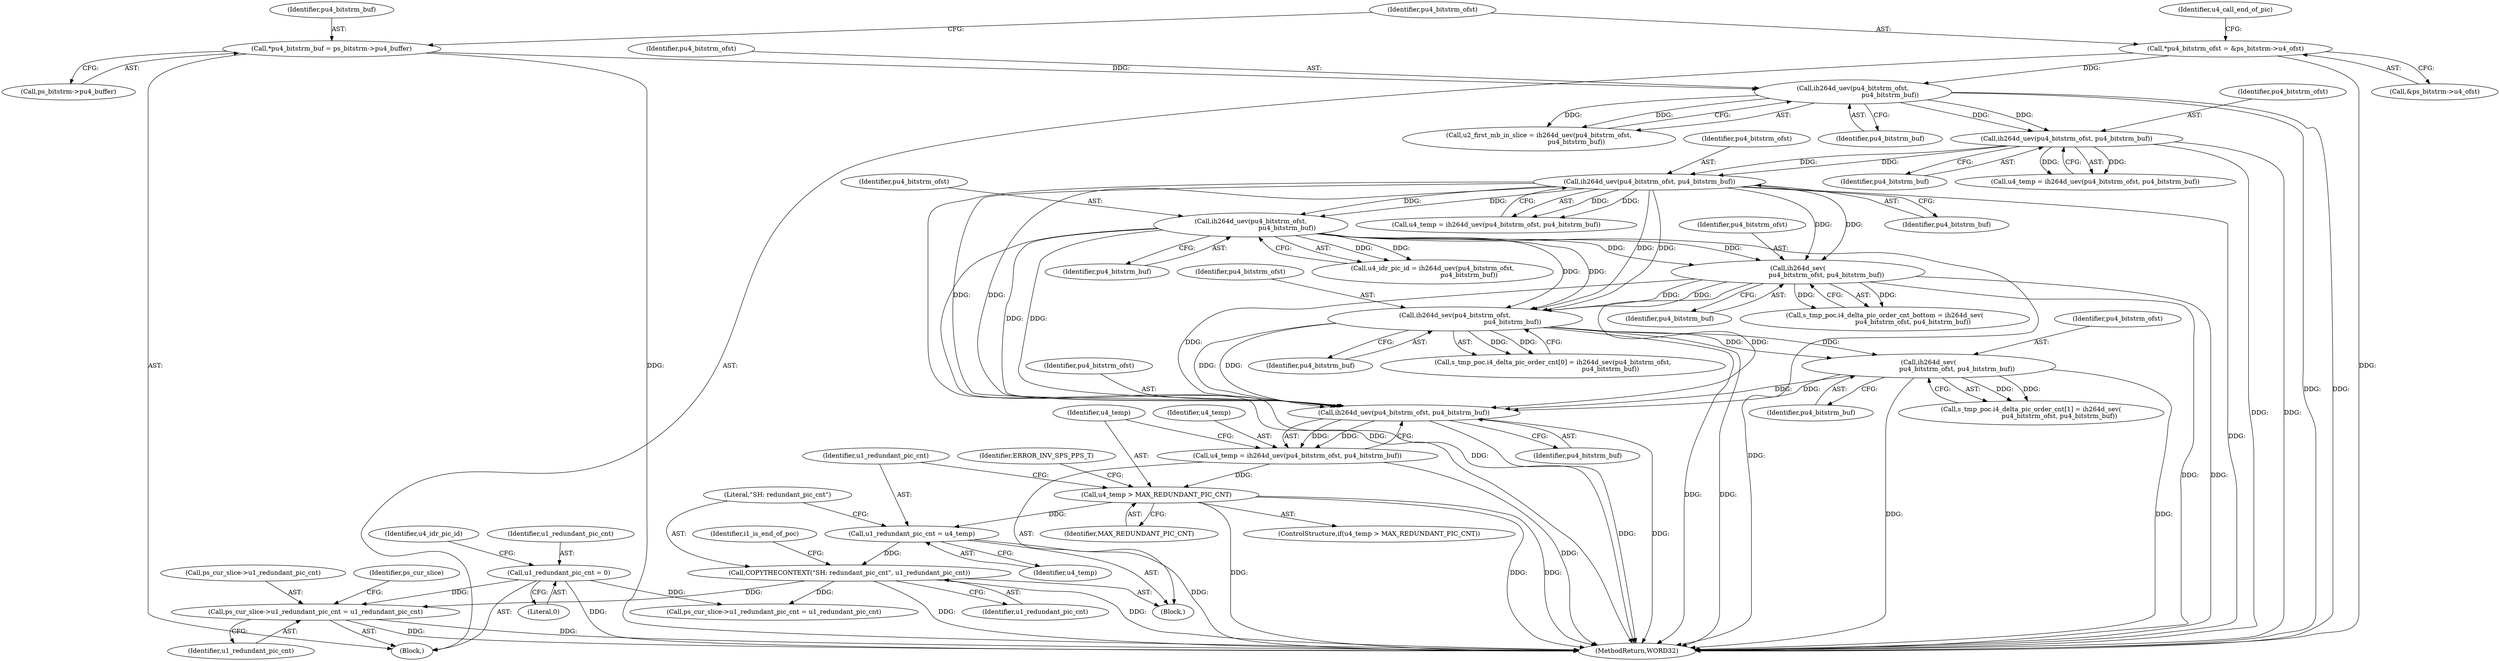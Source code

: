 digraph "0_Android_9a00f562a612d56e7b2b989d168647db900ba6cf_0@pointer" {
"1001488" [label="(Call,ps_cur_slice->u1_redundant_pic_cnt = u1_redundant_pic_cnt)"];
"1000730" [label="(Call,COPYTHECONTEXT(\"SH: redundant_pic_cnt\", u1_redundant_pic_cnt))"];
"1000727" [label="(Call,u1_redundant_pic_cnt = u4_temp)"];
"1000722" [label="(Call,u4_temp > MAX_REDUNDANT_PIC_CNT)"];
"1000716" [label="(Call,u4_temp = ih264d_uev(pu4_bitstrm_ofst, pu4_bitstrm_buf))"];
"1000718" [label="(Call,ih264d_uev(pu4_bitstrm_ofst, pu4_bitstrm_buf))"];
"1000677" [label="(Call,ih264d_sev(pu4_bitstrm_ofst,\n                                                         pu4_bitstrm_buf))"];
"1000639" [label="(Call,ih264d_sev(\n                            pu4_bitstrm_ofst, pu4_bitstrm_buf))"];
"1000555" [label="(Call,ih264d_uev(pu4_bitstrm_ofst,\n                                    pu4_bitstrm_buf))"];
"1000418" [label="(Call,ih264d_uev(pu4_bitstrm_ofst, pu4_bitstrm_buf))"];
"1000277" [label="(Call,ih264d_uev(pu4_bitstrm_ofst, pu4_bitstrm_buf))"];
"1000237" [label="(Call,ih264d_uev(pu4_bitstrm_ofst,\n                                     pu4_bitstrm_buf))"];
"1000209" [label="(Call,*pu4_bitstrm_ofst = &ps_bitstrm->u4_ofst)"];
"1000203" [label="(Call,*pu4_bitstrm_buf = ps_bitstrm->pu4_buffer)"];
"1000701" [label="(Call,ih264d_sev(\n                            pu4_bitstrm_ofst, pu4_bitstrm_buf))"];
"1000191" [label="(Call,u1_redundant_pic_cnt = 0)"];
"1000639" [label="(Call,ih264d_sev(\n                            pu4_bitstrm_ofst, pu4_bitstrm_buf))"];
"1000193" [label="(Literal,0)"];
"1000555" [label="(Call,ih264d_uev(pu4_bitstrm_ofst,\n                                    pu4_bitstrm_buf))"];
"1000204" [label="(Identifier,pu4_bitstrm_buf)"];
"1000719" [label="(Identifier,pu4_bitstrm_ofst)"];
"1000278" [label="(Identifier,pu4_bitstrm_ofst)"];
"1000729" [label="(Identifier,u4_temp)"];
"1000277" [label="(Call,ih264d_uev(pu4_bitstrm_ofst, pu4_bitstrm_buf))"];
"1000211" [label="(Call,&ps_bitstrm->u4_ofst)"];
"1000677" [label="(Call,ih264d_sev(pu4_bitstrm_ofst,\n                                                         pu4_bitstrm_buf))"];
"1000701" [label="(Call,ih264d_sev(\n                            pu4_bitstrm_ofst, pu4_bitstrm_buf))"];
"1000641" [label="(Identifier,pu4_bitstrm_buf)"];
"1000418" [label="(Call,ih264d_uev(pu4_bitstrm_ofst, pu4_bitstrm_buf))"];
"1000640" [label="(Identifier,pu4_bitstrm_ofst)"];
"1000557" [label="(Identifier,pu4_bitstrm_buf)"];
"1000556" [label="(Identifier,pu4_bitstrm_ofst)"];
"1000703" [label="(Identifier,pu4_bitstrm_buf)"];
"1001492" [label="(Identifier,u1_redundant_pic_cnt)"];
"1000732" [label="(Identifier,u1_redundant_pic_cnt)"];
"1000721" [label="(ControlStructure,if(u4_temp > MAX_REDUNDANT_PIC_CNT))"];
"1000720" [label="(Identifier,pu4_bitstrm_buf)"];
"1002568" [label="(MethodReturn,WORD32)"];
"1000726" [label="(Identifier,ERROR_INV_SPS_PPS_T)"];
"1000239" [label="(Identifier,pu4_bitstrm_buf)"];
"1000671" [label="(Call,s_tmp_poc.i4_delta_pic_order_cnt[0] = ih264d_sev(pu4_bitstrm_ofst,\n                                                         pu4_bitstrm_buf))"];
"1000717" [label="(Identifier,u4_temp)"];
"1000716" [label="(Call,u4_temp = ih264d_uev(pu4_bitstrm_ofst, pu4_bitstrm_buf))"];
"1000941" [label="(Call,ps_cur_slice->u1_redundant_pic_cnt = u1_redundant_pic_cnt)"];
"1000718" [label="(Call,ih264d_uev(pu4_bitstrm_ofst, pu4_bitstrm_buf))"];
"1000553" [label="(Call,u4_idr_pic_id = ih264d_uev(pu4_bitstrm_ofst,\n                                    pu4_bitstrm_buf))"];
"1000724" [label="(Identifier,MAX_REDUNDANT_PIC_CNT)"];
"1000734" [label="(Identifier,i1_is_end_of_poc)"];
"1000678" [label="(Identifier,pu4_bitstrm_ofst)"];
"1000235" [label="(Call,u2_first_mb_in_slice = ih264d_uev(pu4_bitstrm_ofst,\n                                     pu4_bitstrm_buf))"];
"1000238" [label="(Identifier,pu4_bitstrm_ofst)"];
"1000702" [label="(Identifier,pu4_bitstrm_ofst)"];
"1000420" [label="(Identifier,pu4_bitstrm_buf)"];
"1000205" [label="(Call,ps_bitstrm->pu4_buffer)"];
"1000419" [label="(Identifier,pu4_bitstrm_ofst)"];
"1000209" [label="(Call,*pu4_bitstrm_ofst = &ps_bitstrm->u4_ofst)"];
"1000730" [label="(Call,COPYTHECONTEXT(\"SH: redundant_pic_cnt\", u1_redundant_pic_cnt))"];
"1000731" [label="(Literal,\"SH: redundant_pic_cnt\")"];
"1000679" [label="(Identifier,pu4_bitstrm_buf)"];
"1000197" [label="(Identifier,u4_idr_pic_id)"];
"1000210" [label="(Identifier,pu4_bitstrm_ofst)"];
"1001489" [label="(Call,ps_cur_slice->u1_redundant_pic_cnt)"];
"1000237" [label="(Call,ih264d_uev(pu4_bitstrm_ofst,\n                                     pu4_bitstrm_buf))"];
"1001488" [label="(Call,ps_cur_slice->u1_redundant_pic_cnt = u1_redundant_pic_cnt)"];
"1000635" [label="(Call,s_tmp_poc.i4_delta_pic_order_cnt_bottom = ih264d_sev(\n                            pu4_bitstrm_ofst, pu4_bitstrm_buf))"];
"1000722" [label="(Call,u4_temp > MAX_REDUNDANT_PIC_CNT)"];
"1000226" [label="(Identifier,u4_call_end_of_pic)"];
"1000275" [label="(Call,u4_temp = ih264d_uev(pu4_bitstrm_ofst, pu4_bitstrm_buf))"];
"1000715" [label="(Block,)"];
"1001495" [label="(Identifier,ps_cur_slice)"];
"1000166" [label="(Block,)"];
"1000203" [label="(Call,*pu4_bitstrm_buf = ps_bitstrm->pu4_buffer)"];
"1000723" [label="(Identifier,u4_temp)"];
"1000191" [label="(Call,u1_redundant_pic_cnt = 0)"];
"1000192" [label="(Identifier,u1_redundant_pic_cnt)"];
"1000728" [label="(Identifier,u1_redundant_pic_cnt)"];
"1000695" [label="(Call,s_tmp_poc.i4_delta_pic_order_cnt[1] = ih264d_sev(\n                            pu4_bitstrm_ofst, pu4_bitstrm_buf))"];
"1000727" [label="(Call,u1_redundant_pic_cnt = u4_temp)"];
"1000416" [label="(Call,u4_temp = ih264d_uev(pu4_bitstrm_ofst, pu4_bitstrm_buf))"];
"1000279" [label="(Identifier,pu4_bitstrm_buf)"];
"1001488" -> "1000166"  [label="AST: "];
"1001488" -> "1001492"  [label="CFG: "];
"1001489" -> "1001488"  [label="AST: "];
"1001492" -> "1001488"  [label="AST: "];
"1001495" -> "1001488"  [label="CFG: "];
"1001488" -> "1002568"  [label="DDG: "];
"1001488" -> "1002568"  [label="DDG: "];
"1000730" -> "1001488"  [label="DDG: "];
"1000191" -> "1001488"  [label="DDG: "];
"1000730" -> "1000715"  [label="AST: "];
"1000730" -> "1000732"  [label="CFG: "];
"1000731" -> "1000730"  [label="AST: "];
"1000732" -> "1000730"  [label="AST: "];
"1000734" -> "1000730"  [label="CFG: "];
"1000730" -> "1002568"  [label="DDG: "];
"1000730" -> "1002568"  [label="DDG: "];
"1000727" -> "1000730"  [label="DDG: "];
"1000730" -> "1000941"  [label="DDG: "];
"1000727" -> "1000715"  [label="AST: "];
"1000727" -> "1000729"  [label="CFG: "];
"1000728" -> "1000727"  [label="AST: "];
"1000729" -> "1000727"  [label="AST: "];
"1000731" -> "1000727"  [label="CFG: "];
"1000727" -> "1002568"  [label="DDG: "];
"1000722" -> "1000727"  [label="DDG: "];
"1000722" -> "1000721"  [label="AST: "];
"1000722" -> "1000724"  [label="CFG: "];
"1000723" -> "1000722"  [label="AST: "];
"1000724" -> "1000722"  [label="AST: "];
"1000726" -> "1000722"  [label="CFG: "];
"1000728" -> "1000722"  [label="CFG: "];
"1000722" -> "1002568"  [label="DDG: "];
"1000722" -> "1002568"  [label="DDG: "];
"1000722" -> "1002568"  [label="DDG: "];
"1000716" -> "1000722"  [label="DDG: "];
"1000716" -> "1000715"  [label="AST: "];
"1000716" -> "1000718"  [label="CFG: "];
"1000717" -> "1000716"  [label="AST: "];
"1000718" -> "1000716"  [label="AST: "];
"1000723" -> "1000716"  [label="CFG: "];
"1000716" -> "1002568"  [label="DDG: "];
"1000718" -> "1000716"  [label="DDG: "];
"1000718" -> "1000716"  [label="DDG: "];
"1000718" -> "1000720"  [label="CFG: "];
"1000719" -> "1000718"  [label="AST: "];
"1000720" -> "1000718"  [label="AST: "];
"1000718" -> "1002568"  [label="DDG: "];
"1000718" -> "1002568"  [label="DDG: "];
"1000677" -> "1000718"  [label="DDG: "];
"1000677" -> "1000718"  [label="DDG: "];
"1000639" -> "1000718"  [label="DDG: "];
"1000639" -> "1000718"  [label="DDG: "];
"1000555" -> "1000718"  [label="DDG: "];
"1000555" -> "1000718"  [label="DDG: "];
"1000701" -> "1000718"  [label="DDG: "];
"1000701" -> "1000718"  [label="DDG: "];
"1000418" -> "1000718"  [label="DDG: "];
"1000418" -> "1000718"  [label="DDG: "];
"1000677" -> "1000671"  [label="AST: "];
"1000677" -> "1000679"  [label="CFG: "];
"1000678" -> "1000677"  [label="AST: "];
"1000679" -> "1000677"  [label="AST: "];
"1000671" -> "1000677"  [label="CFG: "];
"1000677" -> "1002568"  [label="DDG: "];
"1000677" -> "1002568"  [label="DDG: "];
"1000677" -> "1000671"  [label="DDG: "];
"1000677" -> "1000671"  [label="DDG: "];
"1000639" -> "1000677"  [label="DDG: "];
"1000639" -> "1000677"  [label="DDG: "];
"1000555" -> "1000677"  [label="DDG: "];
"1000555" -> "1000677"  [label="DDG: "];
"1000418" -> "1000677"  [label="DDG: "];
"1000418" -> "1000677"  [label="DDG: "];
"1000677" -> "1000701"  [label="DDG: "];
"1000677" -> "1000701"  [label="DDG: "];
"1000639" -> "1000635"  [label="AST: "];
"1000639" -> "1000641"  [label="CFG: "];
"1000640" -> "1000639"  [label="AST: "];
"1000641" -> "1000639"  [label="AST: "];
"1000635" -> "1000639"  [label="CFG: "];
"1000639" -> "1002568"  [label="DDG: "];
"1000639" -> "1002568"  [label="DDG: "];
"1000639" -> "1000635"  [label="DDG: "];
"1000639" -> "1000635"  [label="DDG: "];
"1000555" -> "1000639"  [label="DDG: "];
"1000555" -> "1000639"  [label="DDG: "];
"1000418" -> "1000639"  [label="DDG: "];
"1000418" -> "1000639"  [label="DDG: "];
"1000555" -> "1000553"  [label="AST: "];
"1000555" -> "1000557"  [label="CFG: "];
"1000556" -> "1000555"  [label="AST: "];
"1000557" -> "1000555"  [label="AST: "];
"1000553" -> "1000555"  [label="CFG: "];
"1000555" -> "1002568"  [label="DDG: "];
"1000555" -> "1002568"  [label="DDG: "];
"1000555" -> "1000553"  [label="DDG: "];
"1000555" -> "1000553"  [label="DDG: "];
"1000418" -> "1000555"  [label="DDG: "];
"1000418" -> "1000555"  [label="DDG: "];
"1000418" -> "1000416"  [label="AST: "];
"1000418" -> "1000420"  [label="CFG: "];
"1000419" -> "1000418"  [label="AST: "];
"1000420" -> "1000418"  [label="AST: "];
"1000416" -> "1000418"  [label="CFG: "];
"1000418" -> "1002568"  [label="DDG: "];
"1000418" -> "1002568"  [label="DDG: "];
"1000418" -> "1000416"  [label="DDG: "];
"1000418" -> "1000416"  [label="DDG: "];
"1000277" -> "1000418"  [label="DDG: "];
"1000277" -> "1000418"  [label="DDG: "];
"1000277" -> "1000275"  [label="AST: "];
"1000277" -> "1000279"  [label="CFG: "];
"1000278" -> "1000277"  [label="AST: "];
"1000279" -> "1000277"  [label="AST: "];
"1000275" -> "1000277"  [label="CFG: "];
"1000277" -> "1002568"  [label="DDG: "];
"1000277" -> "1002568"  [label="DDG: "];
"1000277" -> "1000275"  [label="DDG: "];
"1000277" -> "1000275"  [label="DDG: "];
"1000237" -> "1000277"  [label="DDG: "];
"1000237" -> "1000277"  [label="DDG: "];
"1000237" -> "1000235"  [label="AST: "];
"1000237" -> "1000239"  [label="CFG: "];
"1000238" -> "1000237"  [label="AST: "];
"1000239" -> "1000237"  [label="AST: "];
"1000235" -> "1000237"  [label="CFG: "];
"1000237" -> "1002568"  [label="DDG: "];
"1000237" -> "1002568"  [label="DDG: "];
"1000237" -> "1000235"  [label="DDG: "];
"1000237" -> "1000235"  [label="DDG: "];
"1000209" -> "1000237"  [label="DDG: "];
"1000203" -> "1000237"  [label="DDG: "];
"1000209" -> "1000166"  [label="AST: "];
"1000209" -> "1000211"  [label="CFG: "];
"1000210" -> "1000209"  [label="AST: "];
"1000211" -> "1000209"  [label="AST: "];
"1000226" -> "1000209"  [label="CFG: "];
"1000209" -> "1002568"  [label="DDG: "];
"1000203" -> "1000166"  [label="AST: "];
"1000203" -> "1000205"  [label="CFG: "];
"1000204" -> "1000203"  [label="AST: "];
"1000205" -> "1000203"  [label="AST: "];
"1000210" -> "1000203"  [label="CFG: "];
"1000203" -> "1002568"  [label="DDG: "];
"1000701" -> "1000695"  [label="AST: "];
"1000701" -> "1000703"  [label="CFG: "];
"1000702" -> "1000701"  [label="AST: "];
"1000703" -> "1000701"  [label="AST: "];
"1000695" -> "1000701"  [label="CFG: "];
"1000701" -> "1002568"  [label="DDG: "];
"1000701" -> "1002568"  [label="DDG: "];
"1000701" -> "1000695"  [label="DDG: "];
"1000701" -> "1000695"  [label="DDG: "];
"1000191" -> "1000166"  [label="AST: "];
"1000191" -> "1000193"  [label="CFG: "];
"1000192" -> "1000191"  [label="AST: "];
"1000193" -> "1000191"  [label="AST: "];
"1000197" -> "1000191"  [label="CFG: "];
"1000191" -> "1002568"  [label="DDG: "];
"1000191" -> "1000941"  [label="DDG: "];
}
